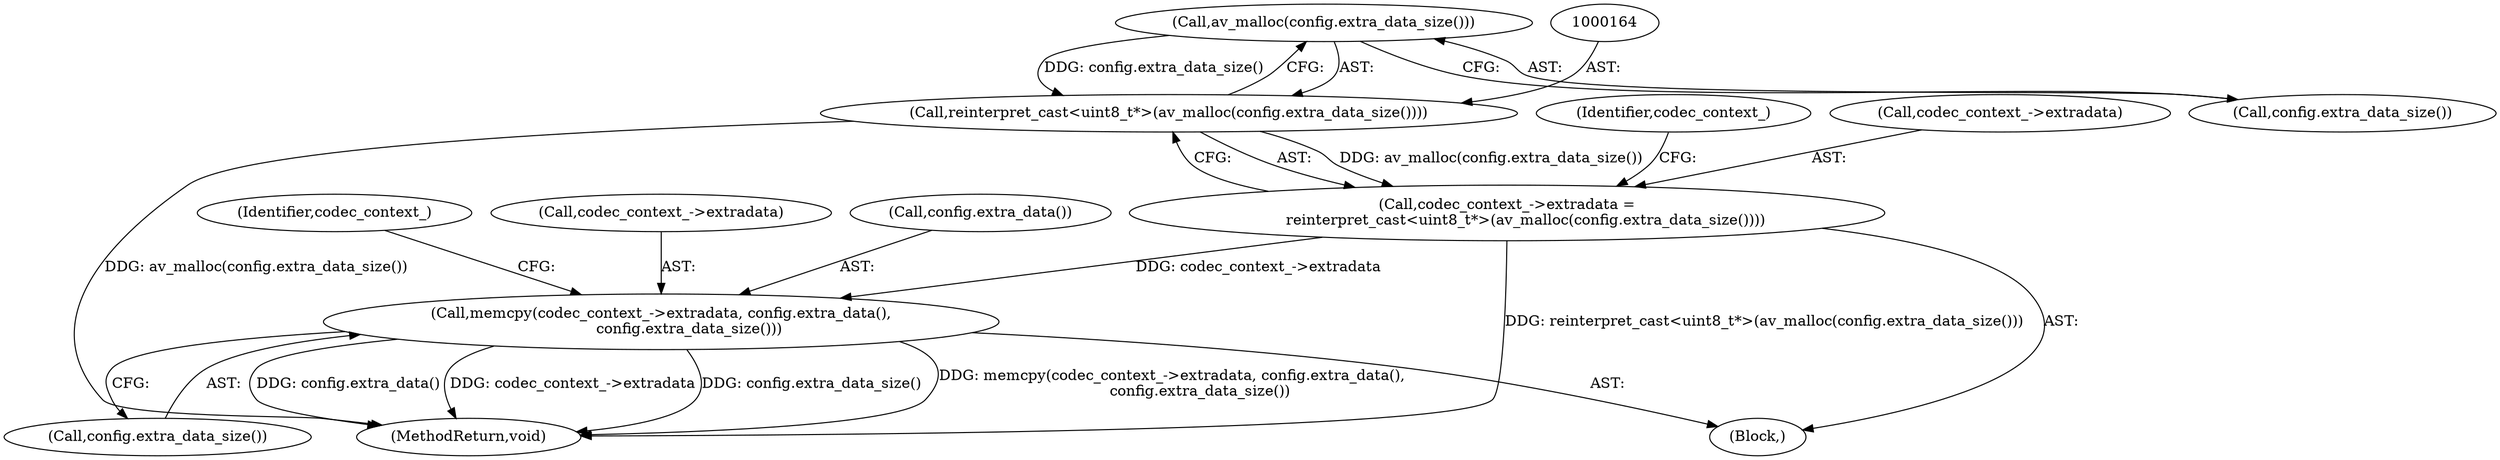 digraph "0_Chrome_d304b5ec1b16766ea2cb552a27dc14df848d6a0e@API" {
"1000165" [label="(Call,av_malloc(config.extra_data_size()))"];
"1000163" [label="(Call,reinterpret_cast<uint8_t*>(av_malloc(config.extra_data_size())))"];
"1000159" [label="(Call,codec_context_->extradata =\n        reinterpret_cast<uint8_t*>(av_malloc(config.extra_data_size())))"];
"1000167" [label="(Call,memcpy(codec_context_->extradata, config.extra_data(),\n            config.extra_data_size()))"];
"1000334" [label="(MethodReturn,void)"];
"1000153" [label="(Block,)"];
"1000159" [label="(Call,codec_context_->extradata =\n        reinterpret_cast<uint8_t*>(av_malloc(config.extra_data_size())))"];
"1000172" [label="(Call,config.extra_data_size())"];
"1000175" [label="(Identifier,codec_context_)"];
"1000168" [label="(Call,codec_context_->extradata)"];
"1000166" [label="(Call,config.extra_data_size())"];
"1000167" [label="(Call,memcpy(codec_context_->extradata, config.extra_data(),\n            config.extra_data_size()))"];
"1000165" [label="(Call,av_malloc(config.extra_data_size()))"];
"1000163" [label="(Call,reinterpret_cast<uint8_t*>(av_malloc(config.extra_data_size())))"];
"1000171" [label="(Call,config.extra_data())"];
"1000169" [label="(Identifier,codec_context_)"];
"1000160" [label="(Call,codec_context_->extradata)"];
"1000165" -> "1000163"  [label="AST: "];
"1000165" -> "1000166"  [label="CFG: "];
"1000166" -> "1000165"  [label="AST: "];
"1000163" -> "1000165"  [label="CFG: "];
"1000165" -> "1000163"  [label="DDG: config.extra_data_size()"];
"1000163" -> "1000159"  [label="AST: "];
"1000164" -> "1000163"  [label="AST: "];
"1000159" -> "1000163"  [label="CFG: "];
"1000163" -> "1000334"  [label="DDG: av_malloc(config.extra_data_size())"];
"1000163" -> "1000159"  [label="DDG: av_malloc(config.extra_data_size())"];
"1000159" -> "1000153"  [label="AST: "];
"1000160" -> "1000159"  [label="AST: "];
"1000169" -> "1000159"  [label="CFG: "];
"1000159" -> "1000334"  [label="DDG: reinterpret_cast<uint8_t*>(av_malloc(config.extra_data_size()))"];
"1000159" -> "1000167"  [label="DDG: codec_context_->extradata"];
"1000167" -> "1000153"  [label="AST: "];
"1000167" -> "1000172"  [label="CFG: "];
"1000168" -> "1000167"  [label="AST: "];
"1000171" -> "1000167"  [label="AST: "];
"1000172" -> "1000167"  [label="AST: "];
"1000175" -> "1000167"  [label="CFG: "];
"1000167" -> "1000334"  [label="DDG: codec_context_->extradata"];
"1000167" -> "1000334"  [label="DDG: config.extra_data_size()"];
"1000167" -> "1000334"  [label="DDG: memcpy(codec_context_->extradata, config.extra_data(),\n            config.extra_data_size())"];
"1000167" -> "1000334"  [label="DDG: config.extra_data()"];
}

